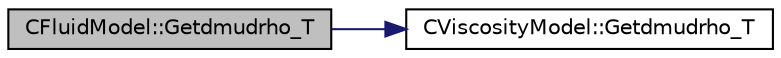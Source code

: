 digraph "CFluidModel::Getdmudrho_T"
{
  edge [fontname="Helvetica",fontsize="10",labelfontname="Helvetica",labelfontsize="10"];
  node [fontname="Helvetica",fontsize="10",shape=record];
  rankdir="LR";
  Node108 [label="CFluidModel::Getdmudrho_T",height=0.2,width=0.4,color="black", fillcolor="grey75", style="filled", fontcolor="black"];
  Node108 -> Node109 [color="midnightblue",fontsize="10",style="solid",fontname="Helvetica"];
  Node109 [label="CViscosityModel::Getdmudrho_T",height=0.2,width=0.4,color="black", fillcolor="white", style="filled",URL="$class_c_viscosity_model.html#aeb8f1e75690ad356aa3cef03e63079a5",tooltip="return viscosity partial derivative value. "];
}
